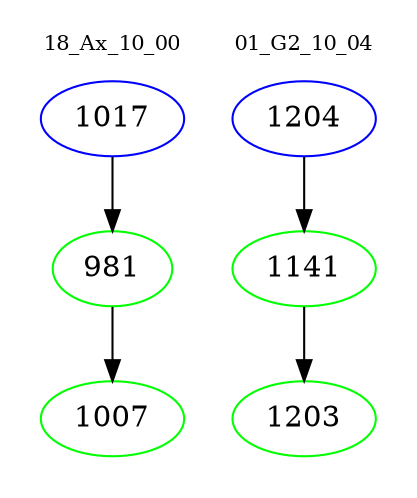 digraph{
subgraph cluster_0 {
color = white
label = "18_Ax_10_00";
fontsize=10;
T0_1017 [label="1017", color="blue"]
T0_1017 -> T0_981 [color="black"]
T0_981 [label="981", color="green"]
T0_981 -> T0_1007 [color="black"]
T0_1007 [label="1007", color="green"]
}
subgraph cluster_1 {
color = white
label = "01_G2_10_04";
fontsize=10;
T1_1204 [label="1204", color="blue"]
T1_1204 -> T1_1141 [color="black"]
T1_1141 [label="1141", color="green"]
T1_1141 -> T1_1203 [color="black"]
T1_1203 [label="1203", color="green"]
}
}

